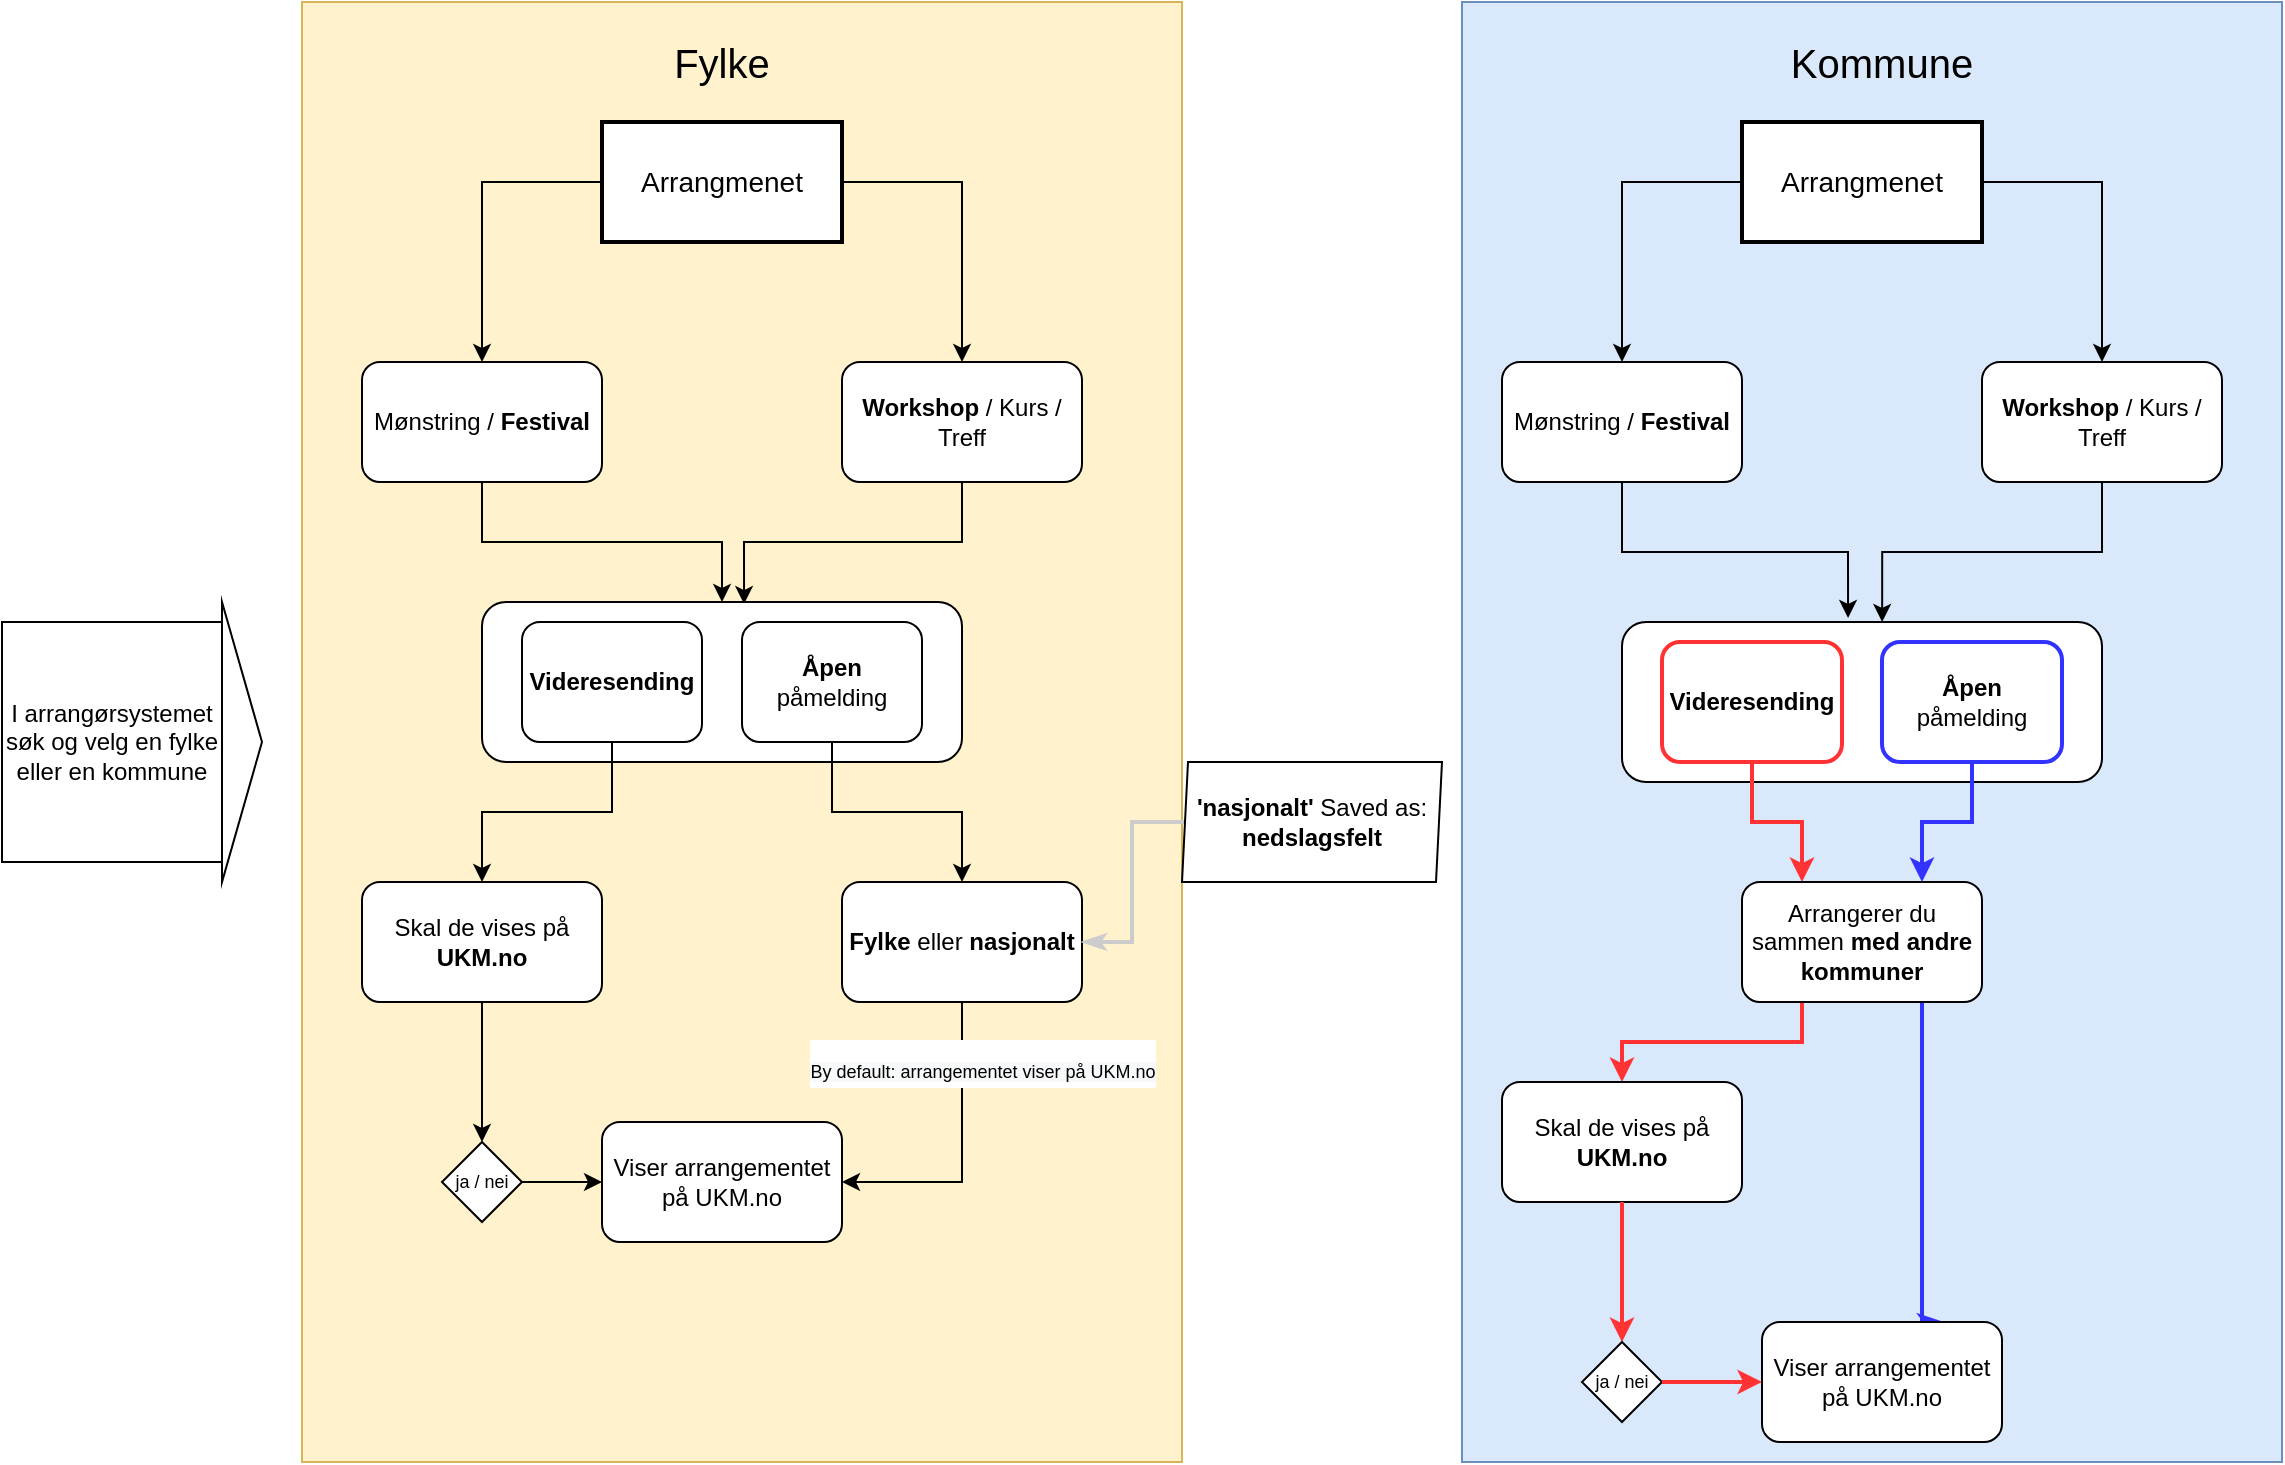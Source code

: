<mxfile version="14.5.10" type="device"><diagram id="a8YL4kz_GkCgoDJh28Sa" name="Page-1"><mxGraphModel dx="3764" dy="801" grid="1" gridSize="10" guides="1" tooltips="1" connect="1" arrows="1" fold="1" page="1" pageScale="1" pageWidth="1169" pageHeight="827" math="0" shadow="0"><root><mxCell id="0"/><mxCell id="1" parent="0"/><mxCell id="w1c3gqP7p1fH6-V861dc-78" value="" style="rounded=0;whiteSpace=wrap;html=1;fillColor=#dae8fc;strokeColor=#6c8ebf;" vertex="1" parent="1"><mxGeometry x="-1590" y="10" width="410" height="730" as="geometry"/></mxCell><mxCell id="w1c3gqP7p1fH6-V861dc-35" value="" style="rounded=0;whiteSpace=wrap;html=1;fillColor=#fff2cc;strokeColor=#d6b656;" vertex="1" parent="1"><mxGeometry x="-2170" y="10" width="440" height="730" as="geometry"/></mxCell><mxCell id="w1c3gqP7p1fH6-V861dc-6" style="edgeStyle=orthogonalEdgeStyle;rounded=0;orthogonalLoop=1;jettySize=auto;html=1;exitX=1;exitY=0.5;exitDx=0;exitDy=0;" edge="1" parent="1" source="w1c3gqP7p1fH6-V861dc-1" target="w1c3gqP7p1fH6-V861dc-4"><mxGeometry relative="1" as="geometry"/></mxCell><mxCell id="w1c3gqP7p1fH6-V861dc-1" value="" style="rounded=0;whiteSpace=wrap;html=1;strokeWidth=2;" vertex="1" parent="1"><mxGeometry x="-2020" y="70" width="120" height="60" as="geometry"/></mxCell><mxCell id="w1c3gqP7p1fH6-V861dc-5" style="edgeStyle=orthogonalEdgeStyle;rounded=0;orthogonalLoop=1;jettySize=auto;html=1;entryX=0.5;entryY=0;entryDx=0;entryDy=0;" edge="1" parent="1" target="w1c3gqP7p1fH6-V861dc-3"><mxGeometry relative="1" as="geometry"><mxPoint x="-2020" y="100" as="sourcePoint"/><Array as="points"><mxPoint x="-2080" y="100"/></Array></mxGeometry></mxCell><mxCell id="w1c3gqP7p1fH6-V861dc-2" value="Arrangmenet&lt;br style=&quot;font-size: 14px;&quot;&gt;" style="text;html=1;strokeColor=none;fillColor=none;align=center;verticalAlign=middle;whiteSpace=wrap;rounded=0;fontSize=14;" vertex="1" parent="1"><mxGeometry x="-2000" y="90" width="80" height="20" as="geometry"/></mxCell><mxCell id="w1c3gqP7p1fH6-V861dc-12" style="edgeStyle=orthogonalEdgeStyle;rounded=0;orthogonalLoop=1;jettySize=auto;html=1;exitX=0.5;exitY=1;exitDx=0;exitDy=0;" edge="1" parent="1" source="w1c3gqP7p1fH6-V861dc-3"><mxGeometry relative="1" as="geometry"><mxPoint x="-1960" y="310" as="targetPoint"/><Array as="points"><mxPoint x="-2080" y="280"/><mxPoint x="-1960" y="280"/></Array></mxGeometry></mxCell><mxCell id="w1c3gqP7p1fH6-V861dc-3" value="Mønstring / &lt;b&gt;Festival&lt;/b&gt;" style="rounded=1;whiteSpace=wrap;html=1;" vertex="1" parent="1"><mxGeometry x="-2140" y="190" width="120" height="60" as="geometry"/></mxCell><mxCell id="w1c3gqP7p1fH6-V861dc-11" style="edgeStyle=orthogonalEdgeStyle;rounded=0;orthogonalLoop=1;jettySize=auto;html=1;exitX=0.5;exitY=1;exitDx=0;exitDy=0;entryX=0.546;entryY=0.013;entryDx=0;entryDy=0;entryPerimeter=0;" edge="1" parent="1" source="w1c3gqP7p1fH6-V861dc-4" target="w1c3gqP7p1fH6-V861dc-7"><mxGeometry relative="1" as="geometry"><Array as="points"><mxPoint x="-1840" y="280"/><mxPoint x="-1949" y="280"/></Array></mxGeometry></mxCell><mxCell id="w1c3gqP7p1fH6-V861dc-4" value="&lt;b&gt;Workshop&lt;/b&gt; / Kurs / Treff" style="rounded=1;whiteSpace=wrap;html=1;" vertex="1" parent="1"><mxGeometry x="-1900" y="190" width="120" height="60" as="geometry"/></mxCell><mxCell id="w1c3gqP7p1fH6-V861dc-7" value="" style="rounded=1;whiteSpace=wrap;html=1;" vertex="1" parent="1"><mxGeometry x="-2080" y="310" width="240" height="80" as="geometry"/></mxCell><mxCell id="w1c3gqP7p1fH6-V861dc-16" style="edgeStyle=orthogonalEdgeStyle;rounded=0;orthogonalLoop=1;jettySize=auto;html=1;exitX=0.5;exitY=1;exitDx=0;exitDy=0;" edge="1" parent="1" source="w1c3gqP7p1fH6-V861dc-9" target="w1c3gqP7p1fH6-V861dc-15"><mxGeometry relative="1" as="geometry"/></mxCell><mxCell id="w1c3gqP7p1fH6-V861dc-9" value="&lt;b&gt;Videresending&lt;/b&gt;" style="rounded=1;whiteSpace=wrap;html=1;" vertex="1" parent="1"><mxGeometry x="-2060" y="320" width="90" height="60" as="geometry"/></mxCell><mxCell id="w1c3gqP7p1fH6-V861dc-14" style="edgeStyle=orthogonalEdgeStyle;rounded=0;orthogonalLoop=1;jettySize=auto;html=1;exitX=0.5;exitY=1;exitDx=0;exitDy=0;" edge="1" parent="1" source="w1c3gqP7p1fH6-V861dc-10" target="w1c3gqP7p1fH6-V861dc-13"><mxGeometry relative="1" as="geometry"/></mxCell><mxCell id="w1c3gqP7p1fH6-V861dc-10" value="&lt;b&gt;Åpen&lt;/b&gt; påmelding" style="rounded=1;whiteSpace=wrap;html=1;" vertex="1" parent="1"><mxGeometry x="-1950" y="320" width="90" height="60" as="geometry"/></mxCell><mxCell id="w1c3gqP7p1fH6-V861dc-65" style="edgeStyle=orthogonalEdgeStyle;rounded=0;orthogonalLoop=1;jettySize=auto;html=1;entryX=1;entryY=0.5;entryDx=0;entryDy=0;fontSize=20;" edge="1" parent="1" source="w1c3gqP7p1fH6-V861dc-13" target="w1c3gqP7p1fH6-V861dc-55"><mxGeometry relative="1" as="geometry"><Array as="points"><mxPoint x="-1840" y="600"/></Array></mxGeometry></mxCell><mxCell id="w1c3gqP7p1fH6-V861dc-66" value="&lt;span style=&quot;font-size: 9px ; background-color: rgb(248 , 249 , 250)&quot;&gt;By default: arrangementet viser på UKM.no&lt;/span&gt;" style="edgeLabel;html=1;align=center;verticalAlign=middle;resizable=0;points=[];fontSize=20;" vertex="1" connectable="0" parent="w1c3gqP7p1fH6-V861dc-65"><mxGeometry x="-0.533" y="-2" relative="1" as="geometry"><mxPoint x="12" y="-5" as="offset"/></mxGeometry></mxCell><mxCell id="w1c3gqP7p1fH6-V861dc-13" value="&lt;b&gt;Fylke&lt;/b&gt; eller &lt;b&gt;nasjonalt&lt;/b&gt;" style="rounded=1;whiteSpace=wrap;html=1;" vertex="1" parent="1"><mxGeometry x="-1900" y="450" width="120" height="60" as="geometry"/></mxCell><mxCell id="w1c3gqP7p1fH6-V861dc-67" style="edgeStyle=orthogonalEdgeStyle;rounded=0;orthogonalLoop=1;jettySize=auto;html=1;entryX=0.5;entryY=0;entryDx=0;entryDy=0;fontSize=20;" edge="1" parent="1" source="w1c3gqP7p1fH6-V861dc-15" target="w1c3gqP7p1fH6-V861dc-56"><mxGeometry relative="1" as="geometry"/></mxCell><mxCell id="w1c3gqP7p1fH6-V861dc-15" value="Skal de vises på &lt;b&gt;UKM.no&lt;/b&gt;" style="rounded=1;whiteSpace=wrap;html=1;" vertex="1" parent="1"><mxGeometry x="-2140" y="450" width="120" height="60" as="geometry"/></mxCell><mxCell id="w1c3gqP7p1fH6-V861dc-39" style="edgeStyle=orthogonalEdgeStyle;rounded=0;orthogonalLoop=1;jettySize=auto;html=1;entryX=0.5;entryY=0;entryDx=0;entryDy=0;fontSize=20;exitX=0;exitY=0.5;exitDx=0;exitDy=0;" edge="1" parent="1" source="w1c3gqP7p1fH6-V861dc-32" target="w1c3gqP7p1fH6-V861dc-37"><mxGeometry relative="1" as="geometry"/></mxCell><mxCell id="w1c3gqP7p1fH6-V861dc-32" value="" style="rounded=0;whiteSpace=wrap;html=1;strokeWidth=2;" vertex="1" parent="1"><mxGeometry x="-1450" y="70" width="120" height="60" as="geometry"/></mxCell><mxCell id="w1c3gqP7p1fH6-V861dc-41" style="edgeStyle=orthogonalEdgeStyle;rounded=0;orthogonalLoop=1;jettySize=auto;html=1;entryX=0.5;entryY=0;entryDx=0;entryDy=0;fontSize=20;" edge="1" parent="1" target="w1c3gqP7p1fH6-V861dc-40"><mxGeometry relative="1" as="geometry"><mxPoint x="-1330" y="100" as="sourcePoint"/><Array as="points"><mxPoint x="-1270" y="100"/></Array></mxGeometry></mxCell><mxCell id="w1c3gqP7p1fH6-V861dc-33" value="Arrangmenet&lt;br style=&quot;font-size: 14px;&quot;&gt;" style="text;html=1;strokeColor=none;fillColor=none;align=center;verticalAlign=middle;whiteSpace=wrap;rounded=0;fontSize=14;" vertex="1" parent="1"><mxGeometry x="-1430" y="90" width="80" height="20" as="geometry"/></mxCell><mxCell id="w1c3gqP7p1fH6-V861dc-36" value="Fylke" style="text;html=1;strokeColor=none;fillColor=none;align=center;verticalAlign=middle;whiteSpace=wrap;rounded=0;fontSize=20;" vertex="1" parent="1"><mxGeometry x="-2005" y="20" width="90" height="40" as="geometry"/></mxCell><mxCell id="w1c3gqP7p1fH6-V861dc-47" style="edgeStyle=orthogonalEdgeStyle;rounded=0;orthogonalLoop=1;jettySize=auto;html=1;entryX=0.471;entryY=-0.025;entryDx=0;entryDy=0;entryPerimeter=0;fontSize=20;" edge="1" parent="1" source="w1c3gqP7p1fH6-V861dc-37" target="w1c3gqP7p1fH6-V861dc-43"><mxGeometry relative="1" as="geometry"/></mxCell><mxCell id="w1c3gqP7p1fH6-V861dc-37" value="Mønstring / &lt;b&gt;Festival&lt;/b&gt;" style="rounded=1;whiteSpace=wrap;html=1;" vertex="1" parent="1"><mxGeometry x="-1570" y="190" width="120" height="60" as="geometry"/></mxCell><mxCell id="w1c3gqP7p1fH6-V861dc-46" style="edgeStyle=orthogonalEdgeStyle;rounded=0;orthogonalLoop=1;jettySize=auto;html=1;entryX=0.542;entryY=0;entryDx=0;entryDy=0;fontSize=20;entryPerimeter=0;" edge="1" parent="1" source="w1c3gqP7p1fH6-V861dc-40" target="w1c3gqP7p1fH6-V861dc-43"><mxGeometry relative="1" as="geometry"/></mxCell><mxCell id="w1c3gqP7p1fH6-V861dc-40" value="&lt;b&gt;Workshop&lt;/b&gt; / Kurs / Treff" style="rounded=1;whiteSpace=wrap;html=1;" vertex="1" parent="1"><mxGeometry x="-1330" y="190" width="120" height="60" as="geometry"/></mxCell><mxCell id="w1c3gqP7p1fH6-V861dc-43" value="" style="rounded=1;whiteSpace=wrap;html=1;" vertex="1" parent="1"><mxGeometry x="-1510" y="320" width="240" height="80" as="geometry"/></mxCell><mxCell id="w1c3gqP7p1fH6-V861dc-68" style="edgeStyle=orthogonalEdgeStyle;rounded=0;orthogonalLoop=1;jettySize=auto;html=1;entryX=0.25;entryY=0;entryDx=0;entryDy=0;fontSize=9;fontColor=#FF3333;strokeColor=#FF3333;strokeWidth=2;" edge="1" parent="1" source="w1c3gqP7p1fH6-V861dc-44" target="w1c3gqP7p1fH6-V861dc-50"><mxGeometry relative="1" as="geometry"/></mxCell><mxCell id="w1c3gqP7p1fH6-V861dc-44" value="&lt;b&gt;Videresending&lt;/b&gt;" style="rounded=1;whiteSpace=wrap;html=1;strokeColor=#FF3333;strokeWidth=2;" vertex="1" parent="1"><mxGeometry x="-1490" y="330" width="90" height="60" as="geometry"/></mxCell><mxCell id="w1c3gqP7p1fH6-V861dc-69" style="edgeStyle=orthogonalEdgeStyle;rounded=0;orthogonalLoop=1;jettySize=auto;html=1;entryX=0.75;entryY=0;entryDx=0;entryDy=0;fontSize=9;strokeColor=#3333FF;strokeWidth=2;" edge="1" parent="1" source="w1c3gqP7p1fH6-V861dc-45" target="w1c3gqP7p1fH6-V861dc-50"><mxGeometry relative="1" as="geometry"/></mxCell><mxCell id="w1c3gqP7p1fH6-V861dc-45" value="&lt;b&gt;Åpen&lt;/b&gt; påmelding" style="rounded=1;whiteSpace=wrap;html=1;strokeColor=#3333FF;strokeWidth=2;" vertex="1" parent="1"><mxGeometry x="-1380" y="330" width="90" height="60" as="geometry"/></mxCell><mxCell id="w1c3gqP7p1fH6-V861dc-70" style="edgeStyle=orthogonalEdgeStyle;rounded=0;orthogonalLoop=1;jettySize=auto;html=1;entryX=0.5;entryY=0;entryDx=0;entryDy=0;fontSize=9;fontColor=#FF3333;strokeColor=#FF3333;strokeWidth=2;exitX=0.25;exitY=1;exitDx=0;exitDy=0;" edge="1" parent="1" source="w1c3gqP7p1fH6-V861dc-50" target="w1c3gqP7p1fH6-V861dc-52"><mxGeometry relative="1" as="geometry"/></mxCell><mxCell id="w1c3gqP7p1fH6-V861dc-72" style="edgeStyle=orthogonalEdgeStyle;rounded=0;orthogonalLoop=1;jettySize=auto;html=1;entryX=0.75;entryY=0;entryDx=0;entryDy=0;fontSize=9;fontColor=#FF3333;endArrow=classicThin;endFill=1;strokeColor=#3333FF;strokeWidth=2;" edge="1" parent="1" source="w1c3gqP7p1fH6-V861dc-50" target="w1c3gqP7p1fH6-V861dc-71"><mxGeometry relative="1" as="geometry"><Array as="points"><mxPoint x="-1360" y="550"/><mxPoint x="-1360" y="550"/></Array></mxGeometry></mxCell><mxCell id="w1c3gqP7p1fH6-V861dc-50" value="Arrangerer du sammen &lt;b&gt;med andre kommuner&lt;/b&gt;" style="rounded=1;whiteSpace=wrap;html=1;" vertex="1" parent="1"><mxGeometry x="-1450" y="450" width="120" height="60" as="geometry"/></mxCell><mxCell id="w1c3gqP7p1fH6-V861dc-52" value="Skal de vises på &lt;b&gt;UKM.no&lt;/b&gt;" style="rounded=1;whiteSpace=wrap;html=1;" vertex="1" parent="1"><mxGeometry x="-1570" y="550" width="120" height="60" as="geometry"/></mxCell><mxCell id="w1c3gqP7p1fH6-V861dc-55" value="Viser arrangementet på UKM.no" style="rounded=1;whiteSpace=wrap;html=1;" vertex="1" parent="1"><mxGeometry x="-2020" y="570" width="120" height="60" as="geometry"/></mxCell><mxCell id="w1c3gqP7p1fH6-V861dc-62" style="edgeStyle=orthogonalEdgeStyle;rounded=0;orthogonalLoop=1;jettySize=auto;html=1;entryX=0;entryY=0.5;entryDx=0;entryDy=0;fontSize=20;" edge="1" parent="1" source="w1c3gqP7p1fH6-V861dc-56" target="w1c3gqP7p1fH6-V861dc-55"><mxGeometry relative="1" as="geometry"/></mxCell><mxCell id="w1c3gqP7p1fH6-V861dc-56" value="&lt;font style=&quot;font-size: 9px;&quot;&gt;ja / nei&lt;/font&gt;" style="rhombus;whiteSpace=wrap;html=1;fontSize=9;" vertex="1" parent="1"><mxGeometry x="-2100" y="580" width="40" height="40" as="geometry"/></mxCell><mxCell id="w1c3gqP7p1fH6-V861dc-71" value="Viser arrangementet på UKM.no" style="rounded=1;whiteSpace=wrap;html=1;" vertex="1" parent="1"><mxGeometry x="-1440" y="670" width="120" height="60" as="geometry"/></mxCell><mxCell id="w1c3gqP7p1fH6-V861dc-73" style="edgeStyle=orthogonalEdgeStyle;rounded=0;orthogonalLoop=1;jettySize=auto;html=1;entryX=0.5;entryY=0;entryDx=0;entryDy=0;fontSize=9;fontColor=#FF3333;strokeColor=#FF3333;strokeWidth=2;exitX=0.5;exitY=1;exitDx=0;exitDy=0;" edge="1" parent="1" source="w1c3gqP7p1fH6-V861dc-52" target="w1c3gqP7p1fH6-V861dc-74"><mxGeometry relative="1" as="geometry"><mxPoint x="-1450" y="610" as="sourcePoint"/><mxPoint x="-1490" y="650" as="targetPoint"/><Array as="points"><mxPoint x="-1510" y="630"/><mxPoint x="-1510" y="630"/></Array></mxGeometry></mxCell><mxCell id="w1c3gqP7p1fH6-V861dc-74" value="&lt;font style=&quot;font-size: 9px;&quot;&gt;ja / nei&lt;/font&gt;" style="rhombus;whiteSpace=wrap;html=1;fontSize=9;" vertex="1" parent="1"><mxGeometry x="-1530" y="680" width="40" height="40" as="geometry"/></mxCell><mxCell id="w1c3gqP7p1fH6-V861dc-77" style="edgeStyle=orthogonalEdgeStyle;rounded=0;orthogonalLoop=1;jettySize=auto;html=1;entryX=0;entryY=0.5;entryDx=0;entryDy=0;fontSize=9;fontColor=#FF3333;strokeColor=#FF3333;strokeWidth=2;exitX=1;exitY=0.5;exitDx=0;exitDy=0;" edge="1" parent="1" source="w1c3gqP7p1fH6-V861dc-74" target="w1c3gqP7p1fH6-V861dc-71"><mxGeometry relative="1" as="geometry"><mxPoint x="-1480" y="700" as="sourcePoint"/><mxPoint x="-1500" y="690" as="targetPoint"/><Array as="points"><mxPoint x="-1460" y="700"/><mxPoint x="-1460" y="700"/></Array></mxGeometry></mxCell><mxCell id="w1c3gqP7p1fH6-V861dc-79" value="Kommune" style="text;html=1;strokeColor=none;fillColor=none;align=center;verticalAlign=middle;whiteSpace=wrap;rounded=0;fontSize=20;" vertex="1" parent="1"><mxGeometry x="-1460" y="20" width="160" height="40" as="geometry"/></mxCell><mxCell id="w1c3gqP7p1fH6-V861dc-83" style="edgeStyle=orthogonalEdgeStyle;rounded=0;orthogonalLoop=1;jettySize=auto;html=1;entryX=1;entryY=0.5;entryDx=0;entryDy=0;fontSize=12;endArrow=classicThin;endFill=1;strokeWidth=2;fontColor=#CCCCCC;strokeColor=#CCCCCC;" edge="1" parent="1" source="w1c3gqP7p1fH6-V861dc-81" target="w1c3gqP7p1fH6-V861dc-13"><mxGeometry relative="1" as="geometry"/></mxCell><mxCell id="w1c3gqP7p1fH6-V861dc-81" value="&lt;font color=&quot;#000000&quot; style=&quot;font-size: 12px&quot;&gt;&lt;b&gt;'nasjonalt'&lt;/b&gt; Saved as: &lt;b style=&quot;font-size: 12px&quot;&gt;nedslagsfelt&lt;/b&gt;&lt;/font&gt;" style="shape=parallelogram;perimeter=parallelogramPerimeter;whiteSpace=wrap;html=1;fixedSize=1;fontSize=12;fontColor=#FF3333;strokeColor=#000000;strokeWidth=1;size=3;" vertex="1" parent="1"><mxGeometry x="-1730" y="390" width="130" height="60" as="geometry"/></mxCell><mxCell id="w1c3gqP7p1fH6-V861dc-84" value="" style="triangle;whiteSpace=wrap;html=1;fontSize=12;fontColor=#CCCCCC;strokeColor=#000000;strokeWidth=1;" vertex="1" parent="1"><mxGeometry x="-2210" y="310" width="20" height="140" as="geometry"/></mxCell><mxCell id="w1c3gqP7p1fH6-V861dc-87" value="&lt;font color=&quot;#000000&quot;&gt;I arrangørsystemet søk og velg en fylke eller en kommune&lt;/font&gt;" style="rounded=0;whiteSpace=wrap;html=1;fontSize=12;fontColor=#CCCCCC;strokeColor=#000000;strokeWidth=1;" vertex="1" parent="1"><mxGeometry x="-2320" y="320" width="110" height="120" as="geometry"/></mxCell></root></mxGraphModel></diagram></mxfile>